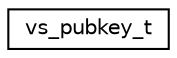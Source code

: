 digraph "Graphical Class Hierarchy"
{
 // LATEX_PDF_SIZE
  edge [fontname="Helvetica",fontsize="10",labelfontname="Helvetica",labelfontsize="10"];
  node [fontname="Helvetica",fontsize="10",shape=record];
  rankdir="LR";
  Node0 [label="vs_pubkey_t",height=0.2,width=0.4,color="black", fillcolor="white", style="filled",URL="$structvs__pubkey__t.html",tooltip="Public key type."];
}
